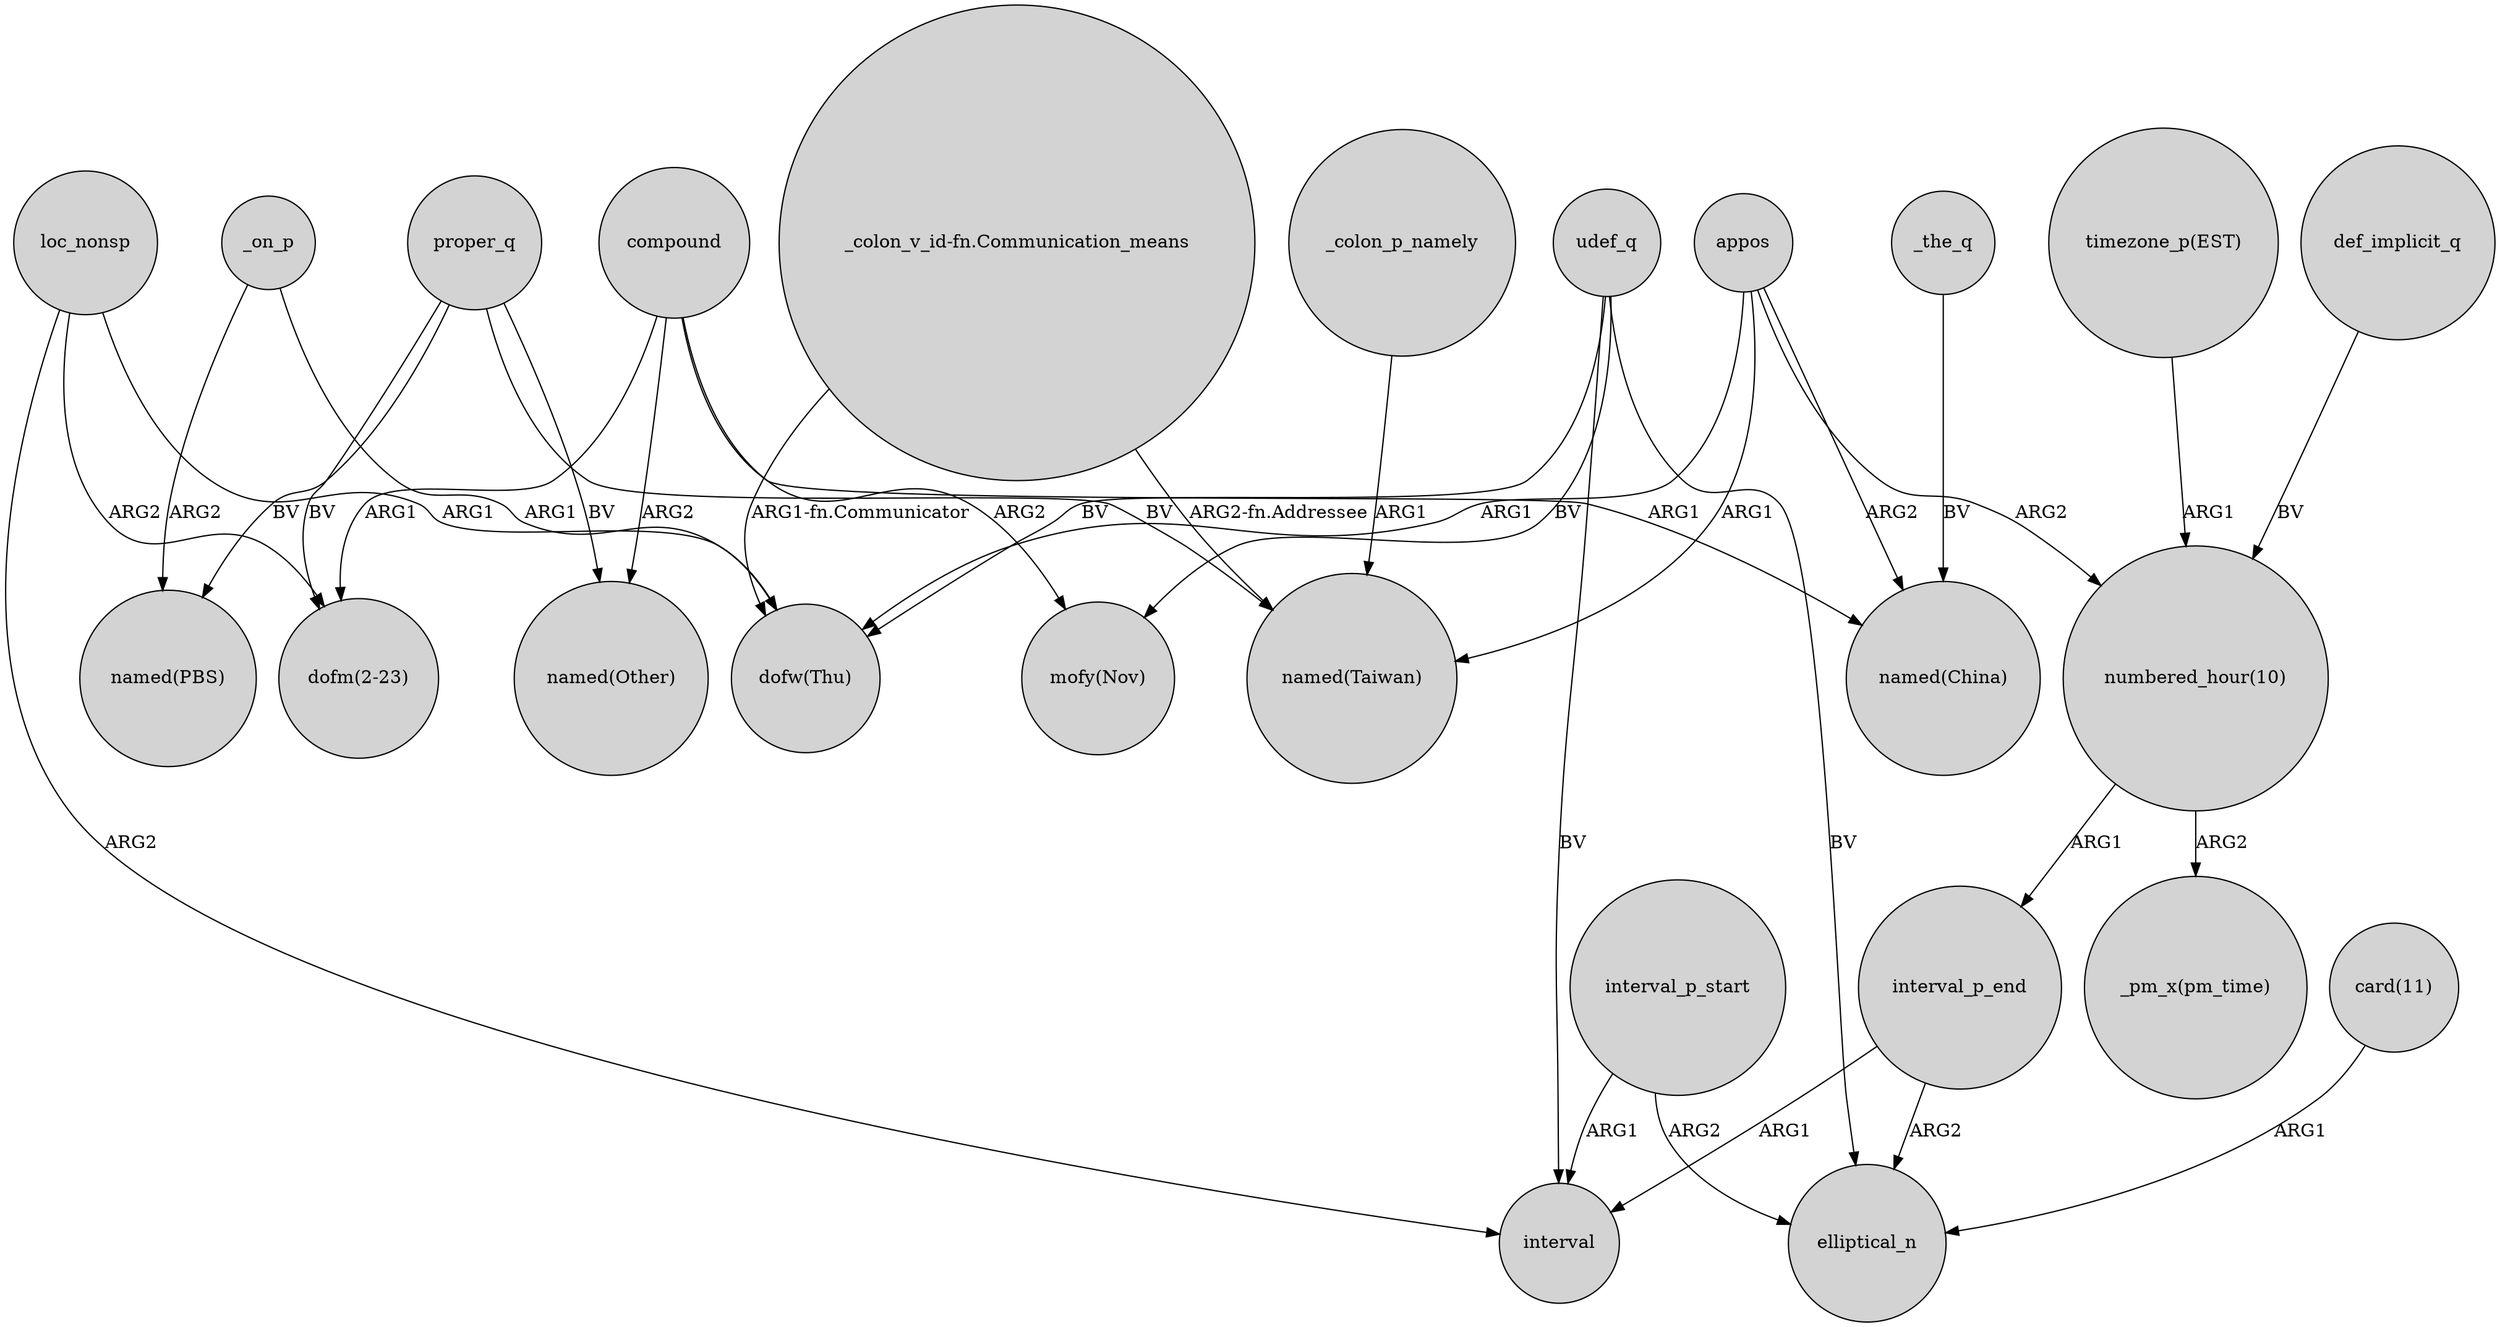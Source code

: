 digraph {
	node [shape=circle style=filled]
	_on_p -> "named(PBS)" [label=ARG2]
	proper_q -> "named(Taiwan)" [label=BV]
	loc_nonsp -> interval [label=ARG2]
	interval_p_end -> elliptical_n [label=ARG2]
	loc_nonsp -> "dofw(Thu)" [label=ARG1]
	appos -> "dofw(Thu)" [label=ARG1]
	"_colon_v_id-fn.Communication_means" -> "dofw(Thu)" [label="ARG1-fn.Communicator"]
	interval_p_start -> elliptical_n [label=ARG2]
	loc_nonsp -> "dofm(2-23)" [label=ARG2]
	proper_q -> "named(Other)" [label=BV]
	udef_q -> interval [label=BV]
	appos -> "named(Taiwan)" [label=ARG1]
	appos -> "numbered_hour(10)" [label=ARG2]
	proper_q -> "dofm(2-23)" [label=BV]
	interval_p_start -> interval [label=ARG1]
	udef_q -> "dofw(Thu)" [label=BV]
	"_colon_v_id-fn.Communication_means" -> "named(Taiwan)" [label="ARG2-fn.Addressee"]
	"timezone_p(EST)" -> "numbered_hour(10)" [label=ARG1]
	appos -> "named(China)" [label=ARG2]
	udef_q -> "mofy(Nov)" [label=BV]
	"card(11)" -> elliptical_n [label=ARG1]
	compound -> "dofm(2-23)" [label=ARG1]
	proper_q -> "named(PBS)" [label=BV]
	_colon_p_namely -> "named(Taiwan)" [label=ARG1]
	interval_p_end -> interval [label=ARG1]
	compound -> "mofy(Nov)" [label=ARG2]
	compound -> "named(China)" [label=ARG1]
	compound -> "named(Other)" [label=ARG2]
	udef_q -> elliptical_n [label=BV]
	_the_q -> "named(China)" [label=BV]
	"numbered_hour(10)" -> "_pm_x(pm_time)" [label=ARG2]
	_on_p -> "dofw(Thu)" [label=ARG1]
	def_implicit_q -> "numbered_hour(10)" [label=BV]
	"numbered_hour(10)" -> interval_p_end [label=ARG1]
}

